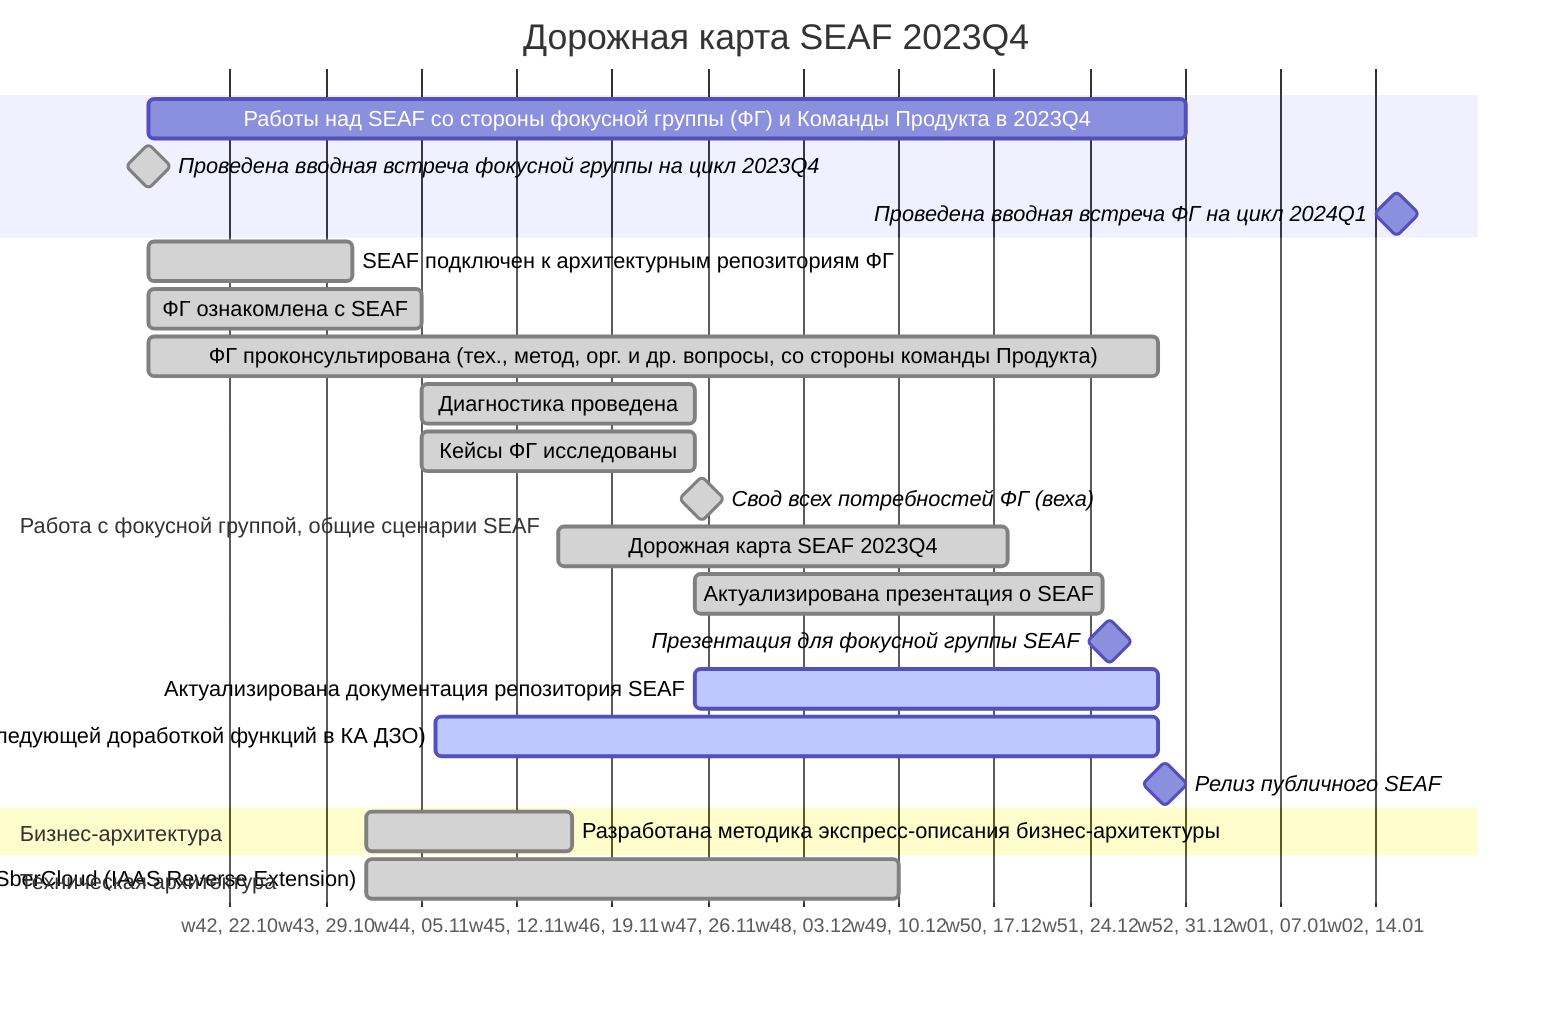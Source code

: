 gantt
    dateFormat  YY-MM-DD
    axisFormat w%W, %d.%m
    title       Дорожная карта SEAF 2023Q4
%%    excludes    weekends
%%    axisFormat %m-%d
        Работы над SEAF со стороны фокусной группы (ФГ) и Команды Продукта в 2023Q4 : 23-10-16, 23-12-31
        Проведена вводная встреча фокусной группы на цикл 2023Q4 : milestone, done, cickoff, 23-10-16, 23-10-16
        Проведена вводная встреча ФГ на цикл 2024Q1: milestone, 24-01-15, 1d
    section Работа с фокусной группой, общие сценарии SEAF
        SEAF подключен к архитектурным репозиториям ФГ: done, Deployment, 23-10-16, 15d
        ФГ ознакомлена с SEAF: done, connectSEAF, 23-10-16, 20d
        ФГ проконсультирована (тех., метод, орг. и др. вопросы, со стороны команды Продукта): done, 23-10-16, 23-12-29
        Диагностика проведена: done, diagnostics, after connectSEAF, 20d
        Кейсы ФГ исследованы: done, DZO_cases_invest, after connectSEAF, 20d
        Свод всех потребностей ФГ (веха): milestone, done, after diagnostics, 1d
        Дорожная карта SEAF 2023Q4: done, 23-11-15, 23-12-18
        Актуализирована презентация о SEAF: done, after DZO_cases_invest, 23-12-25
        Презентация для фокусной группы SEAF: milestone, SEAF1_1, 23-12-25, 1d
        Актуализирована документация репозитория SEAF : active, after DZO_cases_invest, 23-12-29
        Доработан репозиторий SEAF с целью получения КА ДЗО (с последующей доработкой функций в КА ДЗО): active, kadzo, 23-11-06, 23-12-29
        Релиз публичного SEAF : milestone, SEAF1_1, 23-12-29, 1d
        %% Чек-лист SEAF 1.1: active, after after DZO_cases_invest, 23-12-08
    section Бизнес-архитектура
        Разработана методика экспресс-описания бизнес-архитектуры: done, BA_express, 23-11-01, 15d
%%      Описание НМД и ЛНА (требований): BA_express, after BA_express, 7d
    section Прикладная архитектура
%%        Разработан сценарий сбора метаданных о ПА из GitLab (работа ФГ): crit, 23-12-04,  23-12-29
    section Техническая архитектура
        Применен сценарий реверса технической архитектуры из SberCloud (IAAS Reverse Extension) : done, IAAS_reverse_Cloud, 23-11-01, 23-12-10




    %%
    %%        section Архитектура приложений
    %%            Вводная встреча фокусной группы            :done,    des1, 2014-01-06,2014-01-08
    %%            Active task               :active,  des2, 2014-01-09, 3d
    %%            Future task               :         des3, after des2, 5d
    %%            Future task2              :         des4, after des3, 5d
    %%
    %%
    %%        section Critical tasks
    %%            Completed task in the critical line :crit, done, 2014-01-06,24h
    %%            Implement parser and jison          :crit, done, after des1, 2d
    %%            Create tests for parser             :crit, active, 3d
    %%            Future task in critical line        :crit, 5d
    %%            Create tests for renderer           :2d
    %%            Add to mermaid                      :1d
    %%            Functionality added                 :milestone, 2014-01-25, 0d
    %%
    %%        section Documentation
    %%            Describe gantt syntax               :active, a1, after des1, 3d
    %%            Add gantt diagram to demo page      :after a1  , 20h
    %%            Add another diagram to demo page    :doc1, after a1  , 48h
    %%
    %%        section Last section
    %%            Describe gantt syntax               :after doc1, 3d
    %%            Add gantt diagram to demo page      :20h
%%            Add another diagram to demo page    :48h